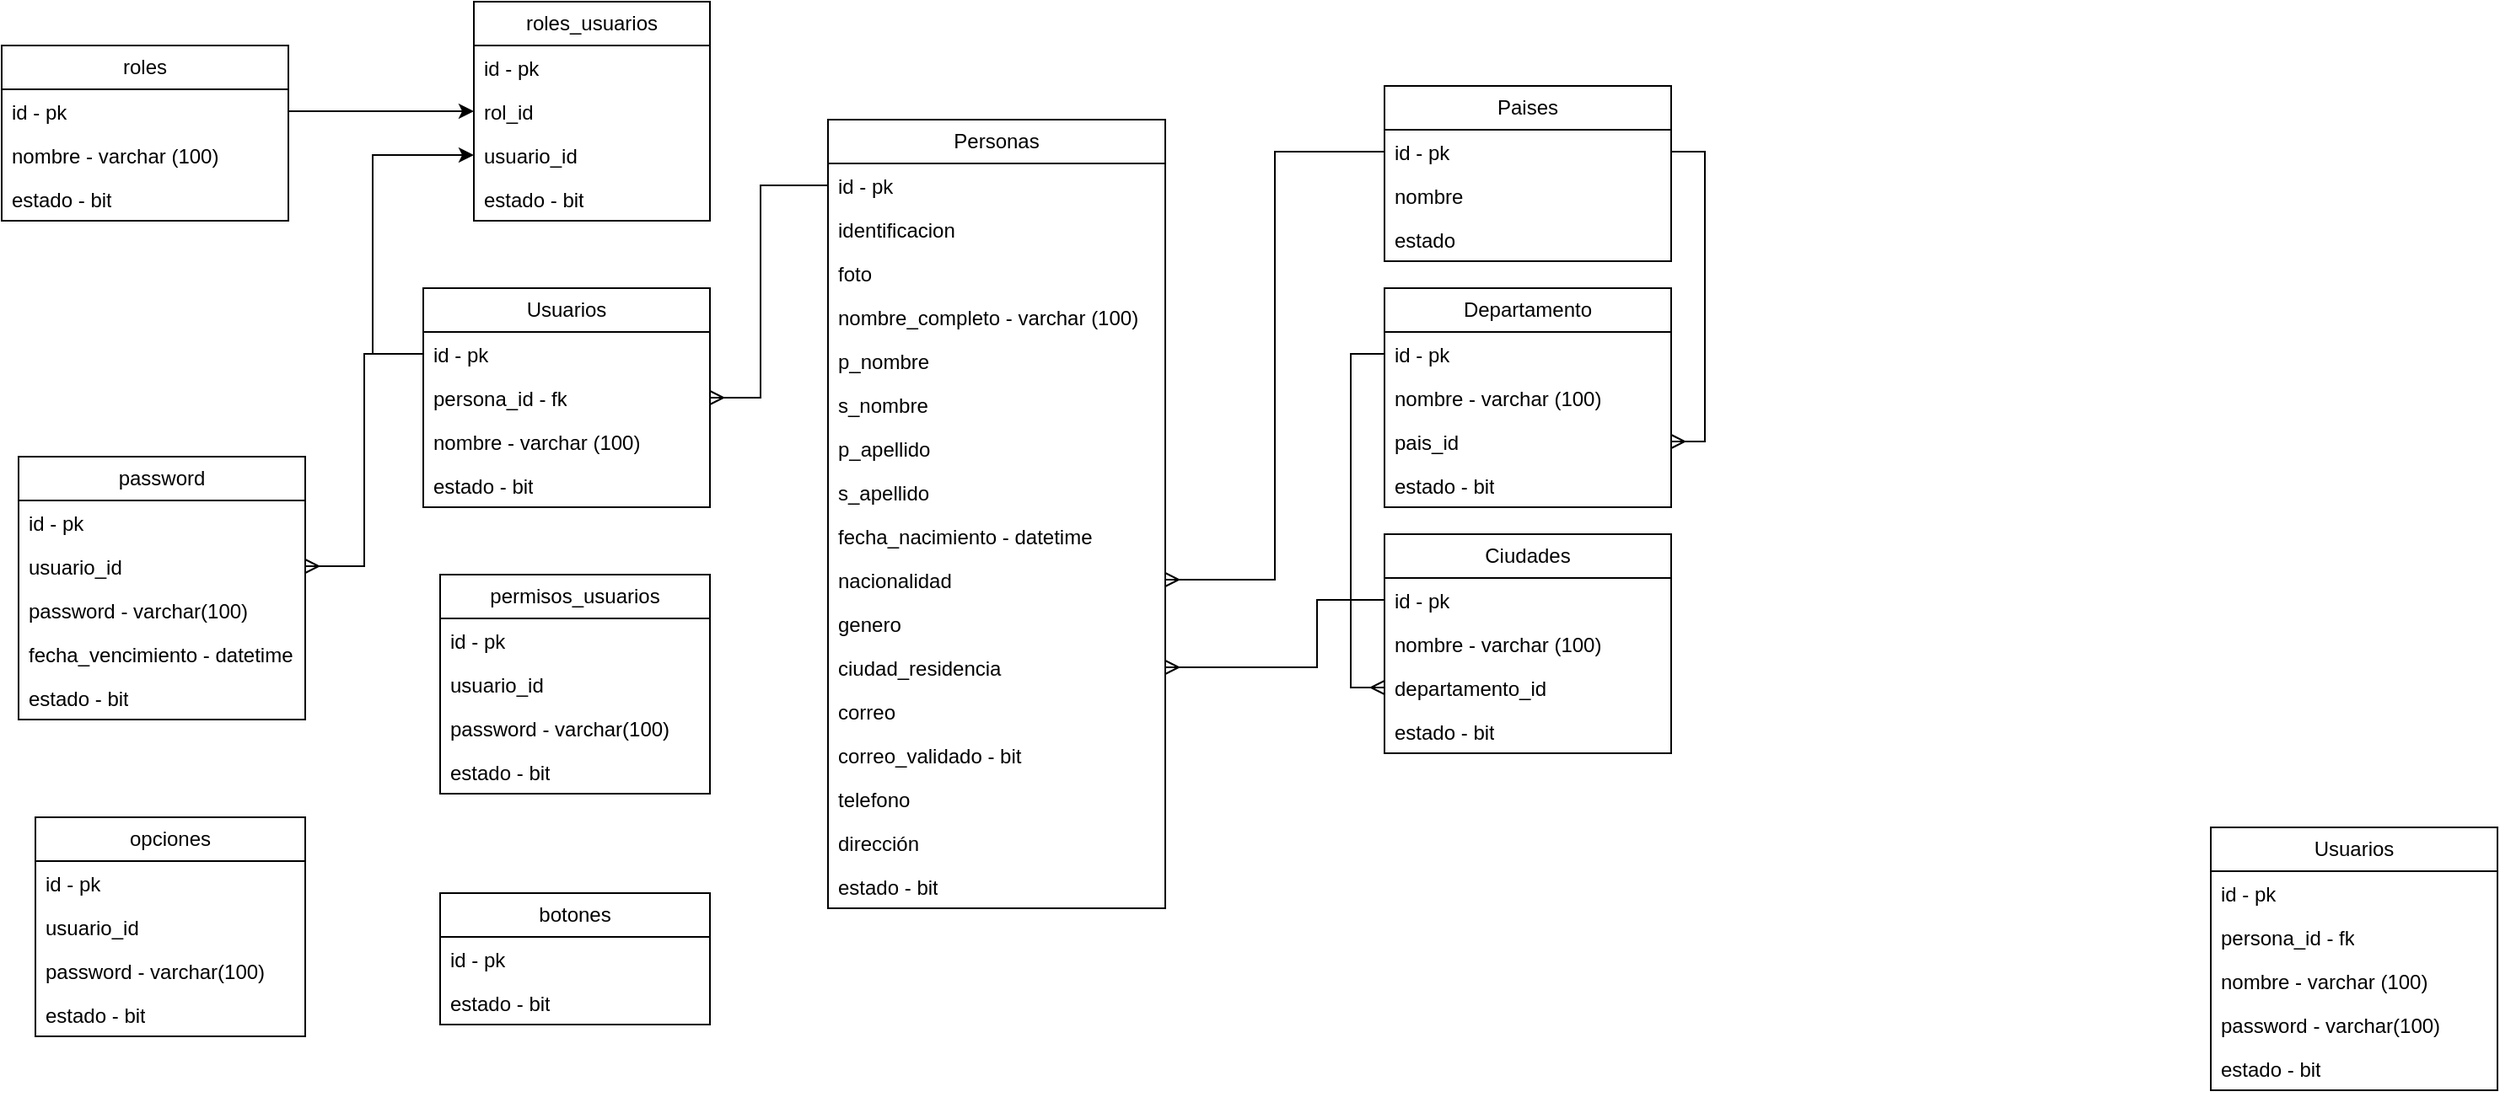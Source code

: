 <mxfile version="24.0.7" type="github">
  <diagram id="R2lEEEUBdFMjLlhIrx00" name="Page-1">
    <mxGraphModel dx="2284" dy="806" grid="1" gridSize="10" guides="1" tooltips="1" connect="1" arrows="1" fold="1" page="1" pageScale="1" pageWidth="850" pageHeight="1100" math="0" shadow="0" extFonts="Permanent Marker^https://fonts.googleapis.com/css?family=Permanent+Marker">
      <root>
        <mxCell id="0" />
        <mxCell id="1" parent="0" />
        <mxCell id="R0sUS7D7LVxIFOStDkQL-1" value="Usuarios" style="swimlane;fontStyle=0;childLayout=stackLayout;horizontal=1;startSize=26;fillColor=none;horizontalStack=0;resizeParent=1;resizeParentMax=0;resizeLast=0;collapsible=1;marginBottom=0;whiteSpace=wrap;html=1;" vertex="1" parent="1">
          <mxGeometry x="90" y="230" width="170" height="130" as="geometry" />
        </mxCell>
        <mxCell id="R0sUS7D7LVxIFOStDkQL-2" value="id - pk&amp;nbsp;" style="text;strokeColor=none;fillColor=none;align=left;verticalAlign=top;spacingLeft=4;spacingRight=4;overflow=hidden;rotatable=0;points=[[0,0.5],[1,0.5]];portConstraint=eastwest;whiteSpace=wrap;html=1;" vertex="1" parent="R0sUS7D7LVxIFOStDkQL-1">
          <mxGeometry y="26" width="170" height="26" as="geometry" />
        </mxCell>
        <mxCell id="R0sUS7D7LVxIFOStDkQL-13" value="persona_id - fk" style="text;strokeColor=none;fillColor=none;align=left;verticalAlign=top;spacingLeft=4;spacingRight=4;overflow=hidden;rotatable=0;points=[[0,0.5],[1,0.5]];portConstraint=eastwest;whiteSpace=wrap;html=1;" vertex="1" parent="R0sUS7D7LVxIFOStDkQL-1">
          <mxGeometry y="52" width="170" height="26" as="geometry" />
        </mxCell>
        <mxCell id="R0sUS7D7LVxIFOStDkQL-3" value="nombre - varchar (100&lt;span style=&quot;background-color: initial;&quot;&gt;)&lt;/span&gt;" style="text;strokeColor=none;fillColor=none;align=left;verticalAlign=top;spacingLeft=4;spacingRight=4;overflow=hidden;rotatable=0;points=[[0,0.5],[1,0.5]];portConstraint=eastwest;whiteSpace=wrap;html=1;" vertex="1" parent="R0sUS7D7LVxIFOStDkQL-1">
          <mxGeometry y="78" width="170" height="26" as="geometry" />
        </mxCell>
        <mxCell id="R0sUS7D7LVxIFOStDkQL-5" value="estado - bit" style="text;strokeColor=none;fillColor=none;align=left;verticalAlign=top;spacingLeft=4;spacingRight=4;overflow=hidden;rotatable=0;points=[[0,0.5],[1,0.5]];portConstraint=eastwest;whiteSpace=wrap;html=1;" vertex="1" parent="R0sUS7D7LVxIFOStDkQL-1">
          <mxGeometry y="104" width="170" height="26" as="geometry" />
        </mxCell>
        <mxCell id="R0sUS7D7LVxIFOStDkQL-6" value="Personas" style="swimlane;fontStyle=0;childLayout=stackLayout;horizontal=1;startSize=26;fillColor=none;horizontalStack=0;resizeParent=1;resizeParentMax=0;resizeLast=0;collapsible=1;marginBottom=0;whiteSpace=wrap;html=1;" vertex="1" parent="1">
          <mxGeometry x="330" y="130" width="200" height="468" as="geometry" />
        </mxCell>
        <mxCell id="R0sUS7D7LVxIFOStDkQL-7" value="id - pk&amp;nbsp;" style="text;strokeColor=none;fillColor=none;align=left;verticalAlign=top;spacingLeft=4;spacingRight=4;overflow=hidden;rotatable=0;points=[[0,0.5],[1,0.5]];portConstraint=eastwest;whiteSpace=wrap;html=1;" vertex="1" parent="R0sUS7D7LVxIFOStDkQL-6">
          <mxGeometry y="26" width="200" height="26" as="geometry" />
        </mxCell>
        <mxCell id="R0sUS7D7LVxIFOStDkQL-17" value="identificacion" style="text;strokeColor=none;fillColor=none;align=left;verticalAlign=top;spacingLeft=4;spacingRight=4;overflow=hidden;rotatable=0;points=[[0,0.5],[1,0.5]];portConstraint=eastwest;whiteSpace=wrap;html=1;" vertex="1" parent="R0sUS7D7LVxIFOStDkQL-6">
          <mxGeometry y="52" width="200" height="26" as="geometry" />
        </mxCell>
        <mxCell id="R0sUS7D7LVxIFOStDkQL-62" value="foto" style="text;strokeColor=none;fillColor=none;align=left;verticalAlign=top;spacingLeft=4;spacingRight=4;overflow=hidden;rotatable=0;points=[[0,0.5],[1,0.5]];portConstraint=eastwest;whiteSpace=wrap;html=1;" vertex="1" parent="R0sUS7D7LVxIFOStDkQL-6">
          <mxGeometry y="78" width="200" height="26" as="geometry" />
        </mxCell>
        <mxCell id="R0sUS7D7LVxIFOStDkQL-8" value="nombre_completo - varchar (100&lt;span style=&quot;background-color: initial;&quot;&gt;)&lt;/span&gt;" style="text;strokeColor=none;fillColor=none;align=left;verticalAlign=top;spacingLeft=4;spacingRight=4;overflow=hidden;rotatable=0;points=[[0,0.5],[1,0.5]];portConstraint=eastwest;whiteSpace=wrap;html=1;" vertex="1" parent="R0sUS7D7LVxIFOStDkQL-6">
          <mxGeometry y="104" width="200" height="26" as="geometry" />
        </mxCell>
        <mxCell id="R0sUS7D7LVxIFOStDkQL-64" value="p_nombre&amp;nbsp;" style="text;strokeColor=none;fillColor=none;align=left;verticalAlign=top;spacingLeft=4;spacingRight=4;overflow=hidden;rotatable=0;points=[[0,0.5],[1,0.5]];portConstraint=eastwest;whiteSpace=wrap;html=1;" vertex="1" parent="R0sUS7D7LVxIFOStDkQL-6">
          <mxGeometry y="130" width="200" height="26" as="geometry" />
        </mxCell>
        <mxCell id="R0sUS7D7LVxIFOStDkQL-65" value="s_nombre" style="text;strokeColor=none;fillColor=none;align=left;verticalAlign=top;spacingLeft=4;spacingRight=4;overflow=hidden;rotatable=0;points=[[0,0.5],[1,0.5]];portConstraint=eastwest;whiteSpace=wrap;html=1;" vertex="1" parent="R0sUS7D7LVxIFOStDkQL-6">
          <mxGeometry y="156" width="200" height="26" as="geometry" />
        </mxCell>
        <mxCell id="R0sUS7D7LVxIFOStDkQL-66" value="p_apellido" style="text;strokeColor=none;fillColor=none;align=left;verticalAlign=top;spacingLeft=4;spacingRight=4;overflow=hidden;rotatable=0;points=[[0,0.5],[1,0.5]];portConstraint=eastwest;whiteSpace=wrap;html=1;" vertex="1" parent="R0sUS7D7LVxIFOStDkQL-6">
          <mxGeometry y="182" width="200" height="26" as="geometry" />
        </mxCell>
        <mxCell id="R0sUS7D7LVxIFOStDkQL-67" value="s_apellido" style="text;strokeColor=none;fillColor=none;align=left;verticalAlign=top;spacingLeft=4;spacingRight=4;overflow=hidden;rotatable=0;points=[[0,0.5],[1,0.5]];portConstraint=eastwest;whiteSpace=wrap;html=1;" vertex="1" parent="R0sUS7D7LVxIFOStDkQL-6">
          <mxGeometry y="208" width="200" height="26" as="geometry" />
        </mxCell>
        <mxCell id="R0sUS7D7LVxIFOStDkQL-9" value="fecha_nacimiento - datetime" style="text;strokeColor=none;fillColor=none;align=left;verticalAlign=top;spacingLeft=4;spacingRight=4;overflow=hidden;rotatable=0;points=[[0,0.5],[1,0.5]];portConstraint=eastwest;whiteSpace=wrap;html=1;" vertex="1" parent="R0sUS7D7LVxIFOStDkQL-6">
          <mxGeometry y="234" width="200" height="26" as="geometry" />
        </mxCell>
        <mxCell id="R0sUS7D7LVxIFOStDkQL-20" value="&lt;div&gt;nacionalidad&lt;/div&gt;" style="text;strokeColor=none;fillColor=none;align=left;verticalAlign=top;spacingLeft=4;spacingRight=4;overflow=hidden;rotatable=0;points=[[0,0.5],[1,0.5]];portConstraint=eastwest;whiteSpace=wrap;html=1;" vertex="1" parent="R0sUS7D7LVxIFOStDkQL-6">
          <mxGeometry y="260" width="200" height="26" as="geometry" />
        </mxCell>
        <mxCell id="R0sUS7D7LVxIFOStDkQL-18" value="genero" style="text;strokeColor=none;fillColor=none;align=left;verticalAlign=top;spacingLeft=4;spacingRight=4;overflow=hidden;rotatable=0;points=[[0,0.5],[1,0.5]];portConstraint=eastwest;whiteSpace=wrap;html=1;" vertex="1" parent="R0sUS7D7LVxIFOStDkQL-6">
          <mxGeometry y="286" width="200" height="26" as="geometry" />
        </mxCell>
        <mxCell id="R0sUS7D7LVxIFOStDkQL-19" value="ciudad_residencia&lt;div&gt;&lt;br&gt;&lt;/div&gt;" style="text;strokeColor=none;fillColor=none;align=left;verticalAlign=top;spacingLeft=4;spacingRight=4;overflow=hidden;rotatable=0;points=[[0,0.5],[1,0.5]];portConstraint=eastwest;whiteSpace=wrap;html=1;" vertex="1" parent="R0sUS7D7LVxIFOStDkQL-6">
          <mxGeometry y="312" width="200" height="26" as="geometry" />
        </mxCell>
        <mxCell id="R0sUS7D7LVxIFOStDkQL-15" value="correo" style="text;strokeColor=none;fillColor=none;align=left;verticalAlign=top;spacingLeft=4;spacingRight=4;overflow=hidden;rotatable=0;points=[[0,0.5],[1,0.5]];portConstraint=eastwest;whiteSpace=wrap;html=1;" vertex="1" parent="R0sUS7D7LVxIFOStDkQL-6">
          <mxGeometry y="338" width="200" height="26" as="geometry" />
        </mxCell>
        <mxCell id="R0sUS7D7LVxIFOStDkQL-90" value="correo_validado - bit" style="text;strokeColor=none;fillColor=none;align=left;verticalAlign=top;spacingLeft=4;spacingRight=4;overflow=hidden;rotatable=0;points=[[0,0.5],[1,0.5]];portConstraint=eastwest;whiteSpace=wrap;html=1;" vertex="1" parent="R0sUS7D7LVxIFOStDkQL-6">
          <mxGeometry y="364" width="200" height="26" as="geometry" />
        </mxCell>
        <mxCell id="R0sUS7D7LVxIFOStDkQL-10" value="telefono" style="text;strokeColor=none;fillColor=none;align=left;verticalAlign=top;spacingLeft=4;spacingRight=4;overflow=hidden;rotatable=0;points=[[0,0.5],[1,0.5]];portConstraint=eastwest;whiteSpace=wrap;html=1;" vertex="1" parent="R0sUS7D7LVxIFOStDkQL-6">
          <mxGeometry y="390" width="200" height="26" as="geometry" />
        </mxCell>
        <mxCell id="R0sUS7D7LVxIFOStDkQL-16" value="dirección" style="text;strokeColor=none;fillColor=none;align=left;verticalAlign=top;spacingLeft=4;spacingRight=4;overflow=hidden;rotatable=0;points=[[0,0.5],[1,0.5]];portConstraint=eastwest;whiteSpace=wrap;html=1;" vertex="1" parent="R0sUS7D7LVxIFOStDkQL-6">
          <mxGeometry y="416" width="200" height="26" as="geometry" />
        </mxCell>
        <mxCell id="R0sUS7D7LVxIFOStDkQL-11" value="estado - bit" style="text;strokeColor=none;fillColor=none;align=left;verticalAlign=top;spacingLeft=4;spacingRight=4;overflow=hidden;rotatable=0;points=[[0,0.5],[1,0.5]];portConstraint=eastwest;whiteSpace=wrap;html=1;" vertex="1" parent="R0sUS7D7LVxIFOStDkQL-6">
          <mxGeometry y="442" width="200" height="26" as="geometry" />
        </mxCell>
        <mxCell id="R0sUS7D7LVxIFOStDkQL-14" style="edgeStyle=orthogonalEdgeStyle;rounded=0;orthogonalLoop=1;jettySize=auto;html=1;entryX=1;entryY=0.5;entryDx=0;entryDy=0;endArrow=ERmany;endFill=0;" edge="1" parent="1" source="R0sUS7D7LVxIFOStDkQL-7" target="R0sUS7D7LVxIFOStDkQL-13">
          <mxGeometry relative="1" as="geometry">
            <Array as="points">
              <mxPoint x="290" y="169" />
              <mxPoint x="290" y="295" />
            </Array>
          </mxGeometry>
        </mxCell>
        <mxCell id="R0sUS7D7LVxIFOStDkQL-21" value="Paises" style="swimlane;fontStyle=0;childLayout=stackLayout;horizontal=1;startSize=26;fillColor=none;horizontalStack=0;resizeParent=1;resizeParentMax=0;resizeLast=0;collapsible=1;marginBottom=0;whiteSpace=wrap;html=1;" vertex="1" parent="1">
          <mxGeometry x="660" y="110" width="170" height="104" as="geometry" />
        </mxCell>
        <mxCell id="R0sUS7D7LVxIFOStDkQL-22" value="id - pk&amp;nbsp;" style="text;strokeColor=none;fillColor=none;align=left;verticalAlign=top;spacingLeft=4;spacingRight=4;overflow=hidden;rotatable=0;points=[[0,0.5],[1,0.5]];portConstraint=eastwest;whiteSpace=wrap;html=1;" vertex="1" parent="R0sUS7D7LVxIFOStDkQL-21">
          <mxGeometry y="26" width="170" height="26" as="geometry" />
        </mxCell>
        <mxCell id="R0sUS7D7LVxIFOStDkQL-23" value="nombre" style="text;strokeColor=none;fillColor=none;align=left;verticalAlign=top;spacingLeft=4;spacingRight=4;overflow=hidden;rotatable=0;points=[[0,0.5],[1,0.5]];portConstraint=eastwest;whiteSpace=wrap;html=1;" vertex="1" parent="R0sUS7D7LVxIFOStDkQL-21">
          <mxGeometry y="52" width="170" height="26" as="geometry" />
        </mxCell>
        <mxCell id="R0sUS7D7LVxIFOStDkQL-24" value="estado" style="text;strokeColor=none;fillColor=none;align=left;verticalAlign=top;spacingLeft=4;spacingRight=4;overflow=hidden;rotatable=0;points=[[0,0.5],[1,0.5]];portConstraint=eastwest;whiteSpace=wrap;html=1;" vertex="1" parent="R0sUS7D7LVxIFOStDkQL-21">
          <mxGeometry y="78" width="170" height="26" as="geometry" />
        </mxCell>
        <mxCell id="R0sUS7D7LVxIFOStDkQL-39" value="Departamento" style="swimlane;fontStyle=0;childLayout=stackLayout;horizontal=1;startSize=26;fillColor=none;horizontalStack=0;resizeParent=1;resizeParentMax=0;resizeLast=0;collapsible=1;marginBottom=0;whiteSpace=wrap;html=1;" vertex="1" parent="1">
          <mxGeometry x="660" y="230" width="170" height="130" as="geometry" />
        </mxCell>
        <mxCell id="R0sUS7D7LVxIFOStDkQL-40" value="id - pk&amp;nbsp;" style="text;strokeColor=none;fillColor=none;align=left;verticalAlign=top;spacingLeft=4;spacingRight=4;overflow=hidden;rotatable=0;points=[[0,0.5],[1,0.5]];portConstraint=eastwest;whiteSpace=wrap;html=1;" vertex="1" parent="R0sUS7D7LVxIFOStDkQL-39">
          <mxGeometry y="26" width="170" height="26" as="geometry" />
        </mxCell>
        <mxCell id="R0sUS7D7LVxIFOStDkQL-42" value="nombre - varchar (100&lt;span style=&quot;background-color: initial;&quot;&gt;)&lt;/span&gt;" style="text;strokeColor=none;fillColor=none;align=left;verticalAlign=top;spacingLeft=4;spacingRight=4;overflow=hidden;rotatable=0;points=[[0,0.5],[1,0.5]];portConstraint=eastwest;whiteSpace=wrap;html=1;" vertex="1" parent="R0sUS7D7LVxIFOStDkQL-39">
          <mxGeometry y="52" width="170" height="26" as="geometry" />
        </mxCell>
        <mxCell id="R0sUS7D7LVxIFOStDkQL-43" value="pais_id" style="text;strokeColor=none;fillColor=none;align=left;verticalAlign=top;spacingLeft=4;spacingRight=4;overflow=hidden;rotatable=0;points=[[0,0.5],[1,0.5]];portConstraint=eastwest;whiteSpace=wrap;html=1;" vertex="1" parent="R0sUS7D7LVxIFOStDkQL-39">
          <mxGeometry y="78" width="170" height="26" as="geometry" />
        </mxCell>
        <mxCell id="R0sUS7D7LVxIFOStDkQL-44" value="estado - bit" style="text;strokeColor=none;fillColor=none;align=left;verticalAlign=top;spacingLeft=4;spacingRight=4;overflow=hidden;rotatable=0;points=[[0,0.5],[1,0.5]];portConstraint=eastwest;whiteSpace=wrap;html=1;" vertex="1" parent="R0sUS7D7LVxIFOStDkQL-39">
          <mxGeometry y="104" width="170" height="26" as="geometry" />
        </mxCell>
        <mxCell id="R0sUS7D7LVxIFOStDkQL-45" value="Usuarios" style="swimlane;fontStyle=0;childLayout=stackLayout;horizontal=1;startSize=26;fillColor=none;horizontalStack=0;resizeParent=1;resizeParentMax=0;resizeLast=0;collapsible=1;marginBottom=0;whiteSpace=wrap;html=1;" vertex="1" parent="1">
          <mxGeometry x="1150" y="550" width="170" height="156" as="geometry" />
        </mxCell>
        <mxCell id="R0sUS7D7LVxIFOStDkQL-46" value="id - pk&amp;nbsp;" style="text;strokeColor=none;fillColor=none;align=left;verticalAlign=top;spacingLeft=4;spacingRight=4;overflow=hidden;rotatable=0;points=[[0,0.5],[1,0.5]];portConstraint=eastwest;whiteSpace=wrap;html=1;" vertex="1" parent="R0sUS7D7LVxIFOStDkQL-45">
          <mxGeometry y="26" width="170" height="26" as="geometry" />
        </mxCell>
        <mxCell id="R0sUS7D7LVxIFOStDkQL-47" value="persona_id - fk" style="text;strokeColor=none;fillColor=none;align=left;verticalAlign=top;spacingLeft=4;spacingRight=4;overflow=hidden;rotatable=0;points=[[0,0.5],[1,0.5]];portConstraint=eastwest;whiteSpace=wrap;html=1;" vertex="1" parent="R0sUS7D7LVxIFOStDkQL-45">
          <mxGeometry y="52" width="170" height="26" as="geometry" />
        </mxCell>
        <mxCell id="R0sUS7D7LVxIFOStDkQL-48" value="nombre - varchar (100&lt;span style=&quot;background-color: initial;&quot;&gt;)&lt;/span&gt;" style="text;strokeColor=none;fillColor=none;align=left;verticalAlign=top;spacingLeft=4;spacingRight=4;overflow=hidden;rotatable=0;points=[[0,0.5],[1,0.5]];portConstraint=eastwest;whiteSpace=wrap;html=1;" vertex="1" parent="R0sUS7D7LVxIFOStDkQL-45">
          <mxGeometry y="78" width="170" height="26" as="geometry" />
        </mxCell>
        <mxCell id="R0sUS7D7LVxIFOStDkQL-49" value="password - varchar(100)" style="text;strokeColor=none;fillColor=none;align=left;verticalAlign=top;spacingLeft=4;spacingRight=4;overflow=hidden;rotatable=0;points=[[0,0.5],[1,0.5]];portConstraint=eastwest;whiteSpace=wrap;html=1;" vertex="1" parent="R0sUS7D7LVxIFOStDkQL-45">
          <mxGeometry y="104" width="170" height="26" as="geometry" />
        </mxCell>
        <mxCell id="R0sUS7D7LVxIFOStDkQL-50" value="estado - bit" style="text;strokeColor=none;fillColor=none;align=left;verticalAlign=top;spacingLeft=4;spacingRight=4;overflow=hidden;rotatable=0;points=[[0,0.5],[1,0.5]];portConstraint=eastwest;whiteSpace=wrap;html=1;" vertex="1" parent="R0sUS7D7LVxIFOStDkQL-45">
          <mxGeometry y="130" width="170" height="26" as="geometry" />
        </mxCell>
        <mxCell id="R0sUS7D7LVxIFOStDkQL-51" value="Ciudades" style="swimlane;fontStyle=0;childLayout=stackLayout;horizontal=1;startSize=26;fillColor=none;horizontalStack=0;resizeParent=1;resizeParentMax=0;resizeLast=0;collapsible=1;marginBottom=0;whiteSpace=wrap;html=1;" vertex="1" parent="1">
          <mxGeometry x="660" y="376" width="170" height="130" as="geometry" />
        </mxCell>
        <mxCell id="R0sUS7D7LVxIFOStDkQL-52" value="id - pk&amp;nbsp;" style="text;strokeColor=none;fillColor=none;align=left;verticalAlign=top;spacingLeft=4;spacingRight=4;overflow=hidden;rotatable=0;points=[[0,0.5],[1,0.5]];portConstraint=eastwest;whiteSpace=wrap;html=1;" vertex="1" parent="R0sUS7D7LVxIFOStDkQL-51">
          <mxGeometry y="26" width="170" height="26" as="geometry" />
        </mxCell>
        <mxCell id="R0sUS7D7LVxIFOStDkQL-54" value="nombre - varchar (100&lt;span style=&quot;background-color: initial;&quot;&gt;)&lt;/span&gt;" style="text;strokeColor=none;fillColor=none;align=left;verticalAlign=top;spacingLeft=4;spacingRight=4;overflow=hidden;rotatable=0;points=[[0,0.5],[1,0.5]];portConstraint=eastwest;whiteSpace=wrap;html=1;" vertex="1" parent="R0sUS7D7LVxIFOStDkQL-51">
          <mxGeometry y="52" width="170" height="26" as="geometry" />
        </mxCell>
        <mxCell id="R0sUS7D7LVxIFOStDkQL-55" value="departamento_id" style="text;strokeColor=none;fillColor=none;align=left;verticalAlign=top;spacingLeft=4;spacingRight=4;overflow=hidden;rotatable=0;points=[[0,0.5],[1,0.5]];portConstraint=eastwest;whiteSpace=wrap;html=1;" vertex="1" parent="R0sUS7D7LVxIFOStDkQL-51">
          <mxGeometry y="78" width="170" height="26" as="geometry" />
        </mxCell>
        <mxCell id="R0sUS7D7LVxIFOStDkQL-56" value="estado - bit" style="text;strokeColor=none;fillColor=none;align=left;verticalAlign=top;spacingLeft=4;spacingRight=4;overflow=hidden;rotatable=0;points=[[0,0.5],[1,0.5]];portConstraint=eastwest;whiteSpace=wrap;html=1;" vertex="1" parent="R0sUS7D7LVxIFOStDkQL-51">
          <mxGeometry y="104" width="170" height="26" as="geometry" />
        </mxCell>
        <mxCell id="R0sUS7D7LVxIFOStDkQL-58" style="edgeStyle=orthogonalEdgeStyle;rounded=0;orthogonalLoop=1;jettySize=auto;html=1;entryX=1;entryY=0.5;entryDx=0;entryDy=0;endArrow=ERmany;endFill=0;" edge="1" parent="1" source="R0sUS7D7LVxIFOStDkQL-22" target="R0sUS7D7LVxIFOStDkQL-43">
          <mxGeometry relative="1" as="geometry">
            <Array as="points">
              <mxPoint x="850" y="149" />
              <mxPoint x="850" y="321" />
            </Array>
          </mxGeometry>
        </mxCell>
        <mxCell id="R0sUS7D7LVxIFOStDkQL-59" style="edgeStyle=orthogonalEdgeStyle;rounded=0;orthogonalLoop=1;jettySize=auto;html=1;entryX=0;entryY=0.5;entryDx=0;entryDy=0;endArrow=ERmany;endFill=0;" edge="1" parent="1" source="R0sUS7D7LVxIFOStDkQL-40" target="R0sUS7D7LVxIFOStDkQL-55">
          <mxGeometry relative="1" as="geometry" />
        </mxCell>
        <mxCell id="R0sUS7D7LVxIFOStDkQL-60" style="edgeStyle=orthogonalEdgeStyle;rounded=0;orthogonalLoop=1;jettySize=auto;html=1;entryX=1;entryY=0.5;entryDx=0;entryDy=0;endArrow=ERmany;endFill=0;" edge="1" parent="1" source="R0sUS7D7LVxIFOStDkQL-22" target="R0sUS7D7LVxIFOStDkQL-20">
          <mxGeometry relative="1" as="geometry" />
        </mxCell>
        <mxCell id="R0sUS7D7LVxIFOStDkQL-61" style="edgeStyle=orthogonalEdgeStyle;rounded=0;orthogonalLoop=1;jettySize=auto;html=1;entryX=1;entryY=0.5;entryDx=0;entryDy=0;endArrow=ERmany;endFill=0;" edge="1" parent="1" source="R0sUS7D7LVxIFOStDkQL-52" target="R0sUS7D7LVxIFOStDkQL-19">
          <mxGeometry relative="1" as="geometry">
            <Array as="points">
              <mxPoint x="620" y="415" />
              <mxPoint x="620" y="455" />
            </Array>
          </mxGeometry>
        </mxCell>
        <mxCell id="R0sUS7D7LVxIFOStDkQL-69" value="password" style="swimlane;fontStyle=0;childLayout=stackLayout;horizontal=1;startSize=26;fillColor=none;horizontalStack=0;resizeParent=1;resizeParentMax=0;resizeLast=0;collapsible=1;marginBottom=0;whiteSpace=wrap;html=1;" vertex="1" parent="1">
          <mxGeometry x="-150" y="330" width="170" height="156" as="geometry" />
        </mxCell>
        <mxCell id="R0sUS7D7LVxIFOStDkQL-70" value="id - pk&amp;nbsp;" style="text;strokeColor=none;fillColor=none;align=left;verticalAlign=top;spacingLeft=4;spacingRight=4;overflow=hidden;rotatable=0;points=[[0,0.5],[1,0.5]];portConstraint=eastwest;whiteSpace=wrap;html=1;" vertex="1" parent="R0sUS7D7LVxIFOStDkQL-69">
          <mxGeometry y="26" width="170" height="26" as="geometry" />
        </mxCell>
        <mxCell id="R0sUS7D7LVxIFOStDkQL-71" value="usuario_id" style="text;strokeColor=none;fillColor=none;align=left;verticalAlign=top;spacingLeft=4;spacingRight=4;overflow=hidden;rotatable=0;points=[[0,0.5],[1,0.5]];portConstraint=eastwest;whiteSpace=wrap;html=1;" vertex="1" parent="R0sUS7D7LVxIFOStDkQL-69">
          <mxGeometry y="52" width="170" height="26" as="geometry" />
        </mxCell>
        <mxCell id="R0sUS7D7LVxIFOStDkQL-73" value="password - varchar(100)" style="text;strokeColor=none;fillColor=none;align=left;verticalAlign=top;spacingLeft=4;spacingRight=4;overflow=hidden;rotatable=0;points=[[0,0.5],[1,0.5]];portConstraint=eastwest;whiteSpace=wrap;html=1;" vertex="1" parent="R0sUS7D7LVxIFOStDkQL-69">
          <mxGeometry y="78" width="170" height="26" as="geometry" />
        </mxCell>
        <mxCell id="R0sUS7D7LVxIFOStDkQL-76" value="fecha_vencimiento - datetime" style="text;strokeColor=none;fillColor=none;align=left;verticalAlign=top;spacingLeft=4;spacingRight=4;overflow=hidden;rotatable=0;points=[[0,0.5],[1,0.5]];portConstraint=eastwest;whiteSpace=wrap;html=1;" vertex="1" parent="R0sUS7D7LVxIFOStDkQL-69">
          <mxGeometry y="104" width="170" height="26" as="geometry" />
        </mxCell>
        <mxCell id="R0sUS7D7LVxIFOStDkQL-74" value="estado - bit" style="text;strokeColor=none;fillColor=none;align=left;verticalAlign=top;spacingLeft=4;spacingRight=4;overflow=hidden;rotatable=0;points=[[0,0.5],[1,0.5]];portConstraint=eastwest;whiteSpace=wrap;html=1;" vertex="1" parent="R0sUS7D7LVxIFOStDkQL-69">
          <mxGeometry y="130" width="170" height="26" as="geometry" />
        </mxCell>
        <mxCell id="R0sUS7D7LVxIFOStDkQL-75" style="edgeStyle=orthogonalEdgeStyle;rounded=0;orthogonalLoop=1;jettySize=auto;html=1;entryX=1;entryY=0.5;entryDx=0;entryDy=0;endArrow=ERmany;endFill=0;" edge="1" parent="1" source="R0sUS7D7LVxIFOStDkQL-2" target="R0sUS7D7LVxIFOStDkQL-71">
          <mxGeometry relative="1" as="geometry" />
        </mxCell>
        <mxCell id="R0sUS7D7LVxIFOStDkQL-77" value="roles" style="swimlane;fontStyle=0;childLayout=stackLayout;horizontal=1;startSize=26;fillColor=none;horizontalStack=0;resizeParent=1;resizeParentMax=0;resizeLast=0;collapsible=1;marginBottom=0;whiteSpace=wrap;html=1;" vertex="1" parent="1">
          <mxGeometry x="-160" y="86" width="170" height="104" as="geometry" />
        </mxCell>
        <mxCell id="R0sUS7D7LVxIFOStDkQL-78" value="id - pk&amp;nbsp;" style="text;strokeColor=none;fillColor=none;align=left;verticalAlign=top;spacingLeft=4;spacingRight=4;overflow=hidden;rotatable=0;points=[[0,0.5],[1,0.5]];portConstraint=eastwest;whiteSpace=wrap;html=1;" vertex="1" parent="R0sUS7D7LVxIFOStDkQL-77">
          <mxGeometry y="26" width="170" height="26" as="geometry" />
        </mxCell>
        <mxCell id="R0sUS7D7LVxIFOStDkQL-80" value="nombre - varchar (100&lt;span style=&quot;background-color: initial;&quot;&gt;)&lt;/span&gt;" style="text;strokeColor=none;fillColor=none;align=left;verticalAlign=top;spacingLeft=4;spacingRight=4;overflow=hidden;rotatable=0;points=[[0,0.5],[1,0.5]];portConstraint=eastwest;whiteSpace=wrap;html=1;" vertex="1" parent="R0sUS7D7LVxIFOStDkQL-77">
          <mxGeometry y="52" width="170" height="26" as="geometry" />
        </mxCell>
        <mxCell id="R0sUS7D7LVxIFOStDkQL-81" value="estado - bit" style="text;strokeColor=none;fillColor=none;align=left;verticalAlign=top;spacingLeft=4;spacingRight=4;overflow=hidden;rotatable=0;points=[[0,0.5],[1,0.5]];portConstraint=eastwest;whiteSpace=wrap;html=1;" vertex="1" parent="R0sUS7D7LVxIFOStDkQL-77">
          <mxGeometry y="78" width="170" height="26" as="geometry" />
        </mxCell>
        <mxCell id="R0sUS7D7LVxIFOStDkQL-82" value="roles_usuarios" style="swimlane;fontStyle=0;childLayout=stackLayout;horizontal=1;startSize=26;fillColor=none;horizontalStack=0;resizeParent=1;resizeParentMax=0;resizeLast=0;collapsible=1;marginBottom=0;whiteSpace=wrap;html=1;" vertex="1" parent="1">
          <mxGeometry x="120" y="60" width="140" height="130" as="geometry" />
        </mxCell>
        <mxCell id="R0sUS7D7LVxIFOStDkQL-83" value="id - pk&amp;nbsp;" style="text;strokeColor=none;fillColor=none;align=left;verticalAlign=top;spacingLeft=4;spacingRight=4;overflow=hidden;rotatable=0;points=[[0,0.5],[1,0.5]];portConstraint=eastwest;whiteSpace=wrap;html=1;" vertex="1" parent="R0sUS7D7LVxIFOStDkQL-82">
          <mxGeometry y="26" width="140" height="26" as="geometry" />
        </mxCell>
        <mxCell id="R0sUS7D7LVxIFOStDkQL-84" value="rol_id" style="text;strokeColor=none;fillColor=none;align=left;verticalAlign=top;spacingLeft=4;spacingRight=4;overflow=hidden;rotatable=0;points=[[0,0.5],[1,0.5]];portConstraint=eastwest;whiteSpace=wrap;html=1;" vertex="1" parent="R0sUS7D7LVxIFOStDkQL-82">
          <mxGeometry y="52" width="140" height="26" as="geometry" />
        </mxCell>
        <mxCell id="R0sUS7D7LVxIFOStDkQL-87" value="usuario_id" style="text;strokeColor=none;fillColor=none;align=left;verticalAlign=top;spacingLeft=4;spacingRight=4;overflow=hidden;rotatable=0;points=[[0,0.5],[1,0.5]];portConstraint=eastwest;whiteSpace=wrap;html=1;" vertex="1" parent="R0sUS7D7LVxIFOStDkQL-82">
          <mxGeometry y="78" width="140" height="26" as="geometry" />
        </mxCell>
        <mxCell id="R0sUS7D7LVxIFOStDkQL-86" value="estado - bit" style="text;strokeColor=none;fillColor=none;align=left;verticalAlign=top;spacingLeft=4;spacingRight=4;overflow=hidden;rotatable=0;points=[[0,0.5],[1,0.5]];portConstraint=eastwest;whiteSpace=wrap;html=1;" vertex="1" parent="R0sUS7D7LVxIFOStDkQL-82">
          <mxGeometry y="104" width="140" height="26" as="geometry" />
        </mxCell>
        <mxCell id="R0sUS7D7LVxIFOStDkQL-88" style="edgeStyle=orthogonalEdgeStyle;rounded=0;orthogonalLoop=1;jettySize=auto;html=1;entryX=0;entryY=0.5;entryDx=0;entryDy=0;" edge="1" parent="1" source="R0sUS7D7LVxIFOStDkQL-78" target="R0sUS7D7LVxIFOStDkQL-84">
          <mxGeometry relative="1" as="geometry" />
        </mxCell>
        <mxCell id="R0sUS7D7LVxIFOStDkQL-89" style="edgeStyle=orthogonalEdgeStyle;rounded=0;orthogonalLoop=1;jettySize=auto;html=1;entryX=0;entryY=0.5;entryDx=0;entryDy=0;" edge="1" parent="1" source="R0sUS7D7LVxIFOStDkQL-2" target="R0sUS7D7LVxIFOStDkQL-87">
          <mxGeometry relative="1" as="geometry">
            <Array as="points">
              <mxPoint x="60" y="269" />
              <mxPoint x="60" y="151" />
            </Array>
          </mxGeometry>
        </mxCell>
        <mxCell id="R0sUS7D7LVxIFOStDkQL-92" value="permisos_usuarios" style="swimlane;fontStyle=0;childLayout=stackLayout;horizontal=1;startSize=26;fillColor=none;horizontalStack=0;resizeParent=1;resizeParentMax=0;resizeLast=0;collapsible=1;marginBottom=0;whiteSpace=wrap;html=1;" vertex="1" parent="1">
          <mxGeometry x="100" y="400" width="160" height="130" as="geometry" />
        </mxCell>
        <mxCell id="R0sUS7D7LVxIFOStDkQL-93" value="id - pk&amp;nbsp;" style="text;strokeColor=none;fillColor=none;align=left;verticalAlign=top;spacingLeft=4;spacingRight=4;overflow=hidden;rotatable=0;points=[[0,0.5],[1,0.5]];portConstraint=eastwest;whiteSpace=wrap;html=1;" vertex="1" parent="R0sUS7D7LVxIFOStDkQL-92">
          <mxGeometry y="26" width="160" height="26" as="geometry" />
        </mxCell>
        <mxCell id="R0sUS7D7LVxIFOStDkQL-94" value="usuario_id" style="text;strokeColor=none;fillColor=none;align=left;verticalAlign=top;spacingLeft=4;spacingRight=4;overflow=hidden;rotatable=0;points=[[0,0.5],[1,0.5]];portConstraint=eastwest;whiteSpace=wrap;html=1;" vertex="1" parent="R0sUS7D7LVxIFOStDkQL-92">
          <mxGeometry y="52" width="160" height="26" as="geometry" />
        </mxCell>
        <mxCell id="R0sUS7D7LVxIFOStDkQL-95" value="password - varchar(100)" style="text;strokeColor=none;fillColor=none;align=left;verticalAlign=top;spacingLeft=4;spacingRight=4;overflow=hidden;rotatable=0;points=[[0,0.5],[1,0.5]];portConstraint=eastwest;whiteSpace=wrap;html=1;" vertex="1" parent="R0sUS7D7LVxIFOStDkQL-92">
          <mxGeometry y="78" width="160" height="26" as="geometry" />
        </mxCell>
        <mxCell id="R0sUS7D7LVxIFOStDkQL-97" value="estado - bit" style="text;strokeColor=none;fillColor=none;align=left;verticalAlign=top;spacingLeft=4;spacingRight=4;overflow=hidden;rotatable=0;points=[[0,0.5],[1,0.5]];portConstraint=eastwest;whiteSpace=wrap;html=1;" vertex="1" parent="R0sUS7D7LVxIFOStDkQL-92">
          <mxGeometry y="104" width="160" height="26" as="geometry" />
        </mxCell>
        <mxCell id="R0sUS7D7LVxIFOStDkQL-98" value="botones" style="swimlane;fontStyle=0;childLayout=stackLayout;horizontal=1;startSize=26;fillColor=none;horizontalStack=0;resizeParent=1;resizeParentMax=0;resizeLast=0;collapsible=1;marginBottom=0;whiteSpace=wrap;html=1;" vertex="1" parent="1">
          <mxGeometry x="100" y="589" width="160" height="78" as="geometry" />
        </mxCell>
        <mxCell id="R0sUS7D7LVxIFOStDkQL-99" value="id - pk&amp;nbsp;" style="text;strokeColor=none;fillColor=none;align=left;verticalAlign=top;spacingLeft=4;spacingRight=4;overflow=hidden;rotatable=0;points=[[0,0.5],[1,0.5]];portConstraint=eastwest;whiteSpace=wrap;html=1;" vertex="1" parent="R0sUS7D7LVxIFOStDkQL-98">
          <mxGeometry y="26" width="160" height="26" as="geometry" />
        </mxCell>
        <mxCell id="R0sUS7D7LVxIFOStDkQL-102" value="estado - bit" style="text;strokeColor=none;fillColor=none;align=left;verticalAlign=top;spacingLeft=4;spacingRight=4;overflow=hidden;rotatable=0;points=[[0,0.5],[1,0.5]];portConstraint=eastwest;whiteSpace=wrap;html=1;" vertex="1" parent="R0sUS7D7LVxIFOStDkQL-98">
          <mxGeometry y="52" width="160" height="26" as="geometry" />
        </mxCell>
        <mxCell id="R0sUS7D7LVxIFOStDkQL-103" value="opciones" style="swimlane;fontStyle=0;childLayout=stackLayout;horizontal=1;startSize=26;fillColor=none;horizontalStack=0;resizeParent=1;resizeParentMax=0;resizeLast=0;collapsible=1;marginBottom=0;whiteSpace=wrap;html=1;" vertex="1" parent="1">
          <mxGeometry x="-140" y="544" width="160" height="130" as="geometry" />
        </mxCell>
        <mxCell id="R0sUS7D7LVxIFOStDkQL-104" value="id - pk&amp;nbsp;" style="text;strokeColor=none;fillColor=none;align=left;verticalAlign=top;spacingLeft=4;spacingRight=4;overflow=hidden;rotatable=0;points=[[0,0.5],[1,0.5]];portConstraint=eastwest;whiteSpace=wrap;html=1;" vertex="1" parent="R0sUS7D7LVxIFOStDkQL-103">
          <mxGeometry y="26" width="160" height="26" as="geometry" />
        </mxCell>
        <mxCell id="R0sUS7D7LVxIFOStDkQL-105" value="usuario_id" style="text;strokeColor=none;fillColor=none;align=left;verticalAlign=top;spacingLeft=4;spacingRight=4;overflow=hidden;rotatable=0;points=[[0,0.5],[1,0.5]];portConstraint=eastwest;whiteSpace=wrap;html=1;" vertex="1" parent="R0sUS7D7LVxIFOStDkQL-103">
          <mxGeometry y="52" width="160" height="26" as="geometry" />
        </mxCell>
        <mxCell id="R0sUS7D7LVxIFOStDkQL-106" value="password - varchar(100)" style="text;strokeColor=none;fillColor=none;align=left;verticalAlign=top;spacingLeft=4;spacingRight=4;overflow=hidden;rotatable=0;points=[[0,0.5],[1,0.5]];portConstraint=eastwest;whiteSpace=wrap;html=1;" vertex="1" parent="R0sUS7D7LVxIFOStDkQL-103">
          <mxGeometry y="78" width="160" height="26" as="geometry" />
        </mxCell>
        <mxCell id="R0sUS7D7LVxIFOStDkQL-107" value="estado - bit" style="text;strokeColor=none;fillColor=none;align=left;verticalAlign=top;spacingLeft=4;spacingRight=4;overflow=hidden;rotatable=0;points=[[0,0.5],[1,0.5]];portConstraint=eastwest;whiteSpace=wrap;html=1;" vertex="1" parent="R0sUS7D7LVxIFOStDkQL-103">
          <mxGeometry y="104" width="160" height="26" as="geometry" />
        </mxCell>
      </root>
    </mxGraphModel>
  </diagram>
</mxfile>
